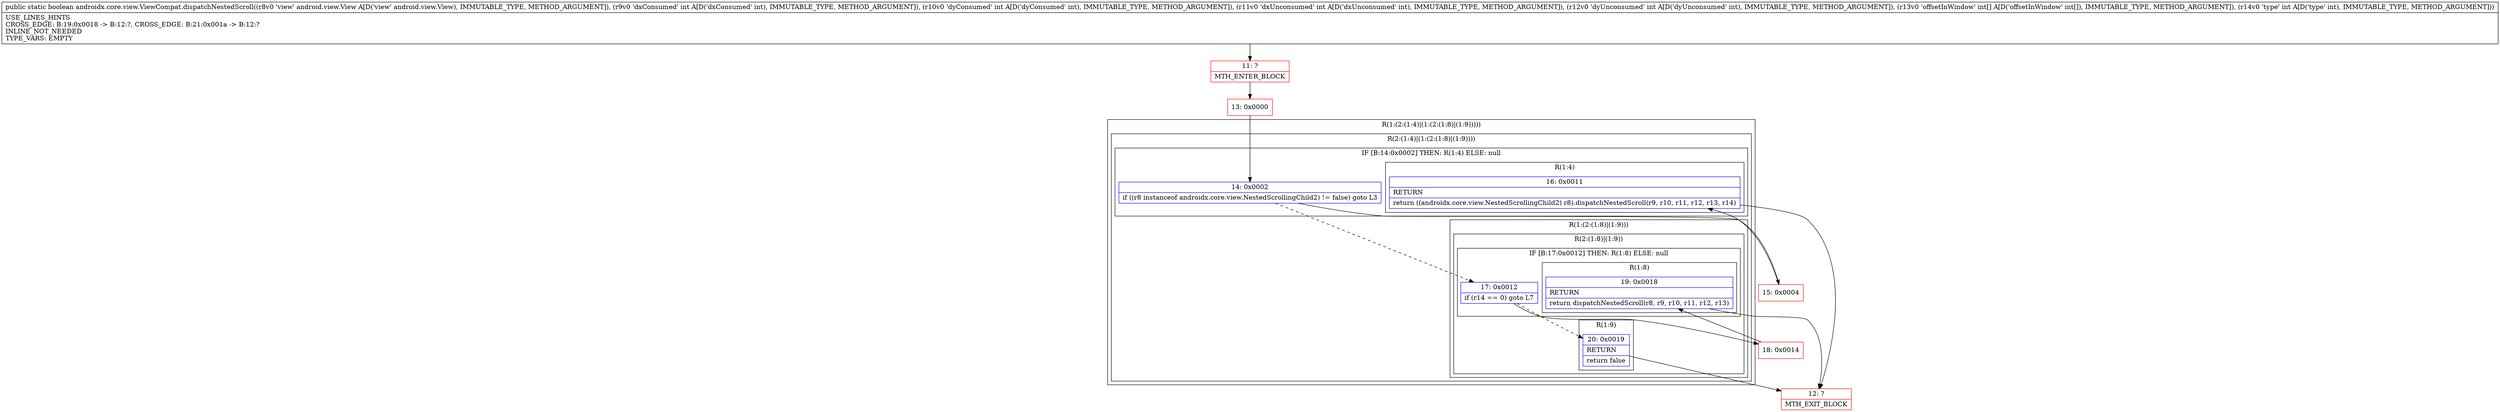 digraph "CFG forandroidx.core.view.ViewCompat.dispatchNestedScroll(Landroid\/view\/View;IIII[II)Z" {
subgraph cluster_Region_55304954 {
label = "R(1:(2:(1:4)|(1:(2:(1:8)|(1:9)))))";
node [shape=record,color=blue];
subgraph cluster_Region_689989382 {
label = "R(2:(1:4)|(1:(2:(1:8)|(1:9))))";
node [shape=record,color=blue];
subgraph cluster_IfRegion_1716666924 {
label = "IF [B:14:0x0002] THEN: R(1:4) ELSE: null";
node [shape=record,color=blue];
Node_14 [shape=record,label="{14\:\ 0x0002|if ((r8 instanceof androidx.core.view.NestedScrollingChild2) != false) goto L3\l}"];
subgraph cluster_Region_484987580 {
label = "R(1:4)";
node [shape=record,color=blue];
Node_16 [shape=record,label="{16\:\ 0x0011|RETURN\l|return ((androidx.core.view.NestedScrollingChild2) r8).dispatchNestedScroll(r9, r10, r11, r12, r13, r14)\l}"];
}
}
subgraph cluster_Region_1080569833 {
label = "R(1:(2:(1:8)|(1:9)))";
node [shape=record,color=blue];
subgraph cluster_Region_1792698549 {
label = "R(2:(1:8)|(1:9))";
node [shape=record,color=blue];
subgraph cluster_IfRegion_518853856 {
label = "IF [B:17:0x0012] THEN: R(1:8) ELSE: null";
node [shape=record,color=blue];
Node_17 [shape=record,label="{17\:\ 0x0012|if (r14 == 0) goto L7\l}"];
subgraph cluster_Region_1078904883 {
label = "R(1:8)";
node [shape=record,color=blue];
Node_19 [shape=record,label="{19\:\ 0x0018|RETURN\l|return dispatchNestedScroll(r8, r9, r10, r11, r12, r13)\l}"];
}
}
subgraph cluster_Region_1096331444 {
label = "R(1:9)";
node [shape=record,color=blue];
Node_20 [shape=record,label="{20\:\ 0x0019|RETURN\l|return false\l}"];
}
}
}
}
}
Node_11 [shape=record,color=red,label="{11\:\ ?|MTH_ENTER_BLOCK\l}"];
Node_13 [shape=record,color=red,label="{13\:\ 0x0000}"];
Node_15 [shape=record,color=red,label="{15\:\ 0x0004}"];
Node_12 [shape=record,color=red,label="{12\:\ ?|MTH_EXIT_BLOCK\l}"];
Node_18 [shape=record,color=red,label="{18\:\ 0x0014}"];
MethodNode[shape=record,label="{public static boolean androidx.core.view.ViewCompat.dispatchNestedScroll((r8v0 'view' android.view.View A[D('view' android.view.View), IMMUTABLE_TYPE, METHOD_ARGUMENT]), (r9v0 'dxConsumed' int A[D('dxConsumed' int), IMMUTABLE_TYPE, METHOD_ARGUMENT]), (r10v0 'dyConsumed' int A[D('dyConsumed' int), IMMUTABLE_TYPE, METHOD_ARGUMENT]), (r11v0 'dxUnconsumed' int A[D('dxUnconsumed' int), IMMUTABLE_TYPE, METHOD_ARGUMENT]), (r12v0 'dyUnconsumed' int A[D('dyUnconsumed' int), IMMUTABLE_TYPE, METHOD_ARGUMENT]), (r13v0 'offsetInWindow' int[] A[D('offsetInWindow' int[]), IMMUTABLE_TYPE, METHOD_ARGUMENT]), (r14v0 'type' int A[D('type' int), IMMUTABLE_TYPE, METHOD_ARGUMENT]))  | USE_LINES_HINTS\lCROSS_EDGE: B:19:0x0018 \-\> B:12:?, CROSS_EDGE: B:21:0x001a \-\> B:12:?\lINLINE_NOT_NEEDED\lTYPE_VARS: EMPTY\l}"];
MethodNode -> Node_11;Node_14 -> Node_15;
Node_14 -> Node_17[style=dashed];
Node_16 -> Node_12;
Node_17 -> Node_18;
Node_17 -> Node_20[style=dashed];
Node_19 -> Node_12;
Node_20 -> Node_12;
Node_11 -> Node_13;
Node_13 -> Node_14;
Node_15 -> Node_16;
Node_18 -> Node_19;
}

